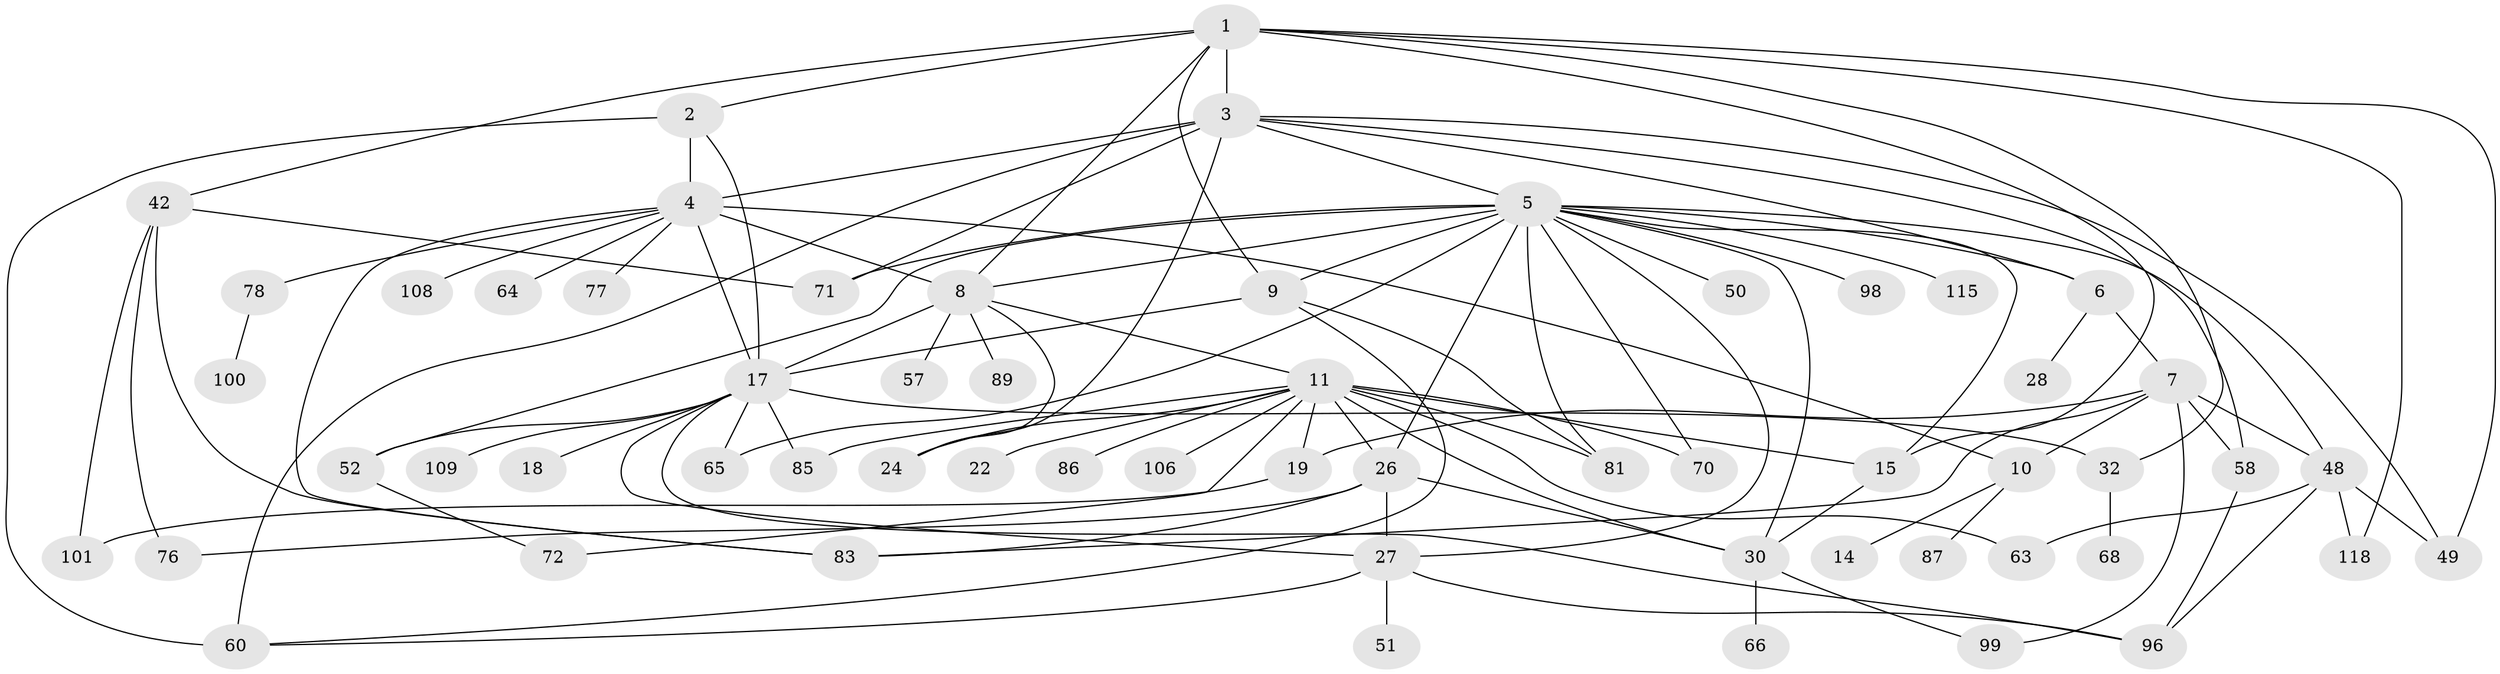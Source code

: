 // original degree distribution, {9: 0.025210084033613446, 5: 0.05042016806722689, 7: 0.03361344537815126, 4: 0.12605042016806722, 8: 0.025210084033613446, 6: 0.01680672268907563, 1: 0.24369747899159663, 3: 0.2184873949579832, 2: 0.2605042016806723}
// Generated by graph-tools (version 1.1) at 2025/13/03/09/25 04:13:21]
// undirected, 59 vertices, 106 edges
graph export_dot {
graph [start="1"]
  node [color=gray90,style=filled];
  1;
  2;
  3 [super="+21"];
  4 [super="+41"];
  5 [super="+44+13"];
  6;
  7 [super="+40"];
  8 [super="+53+43"];
  9 [super="+25+95"];
  10;
  11 [super="+84+38+12+23+45"];
  14;
  15 [super="+20"];
  17 [super="+37+39+73"];
  18 [super="+90"];
  19;
  22;
  24 [super="+91+34+29"];
  26 [super="+31+103+88+105"];
  27 [super="+36"];
  28 [super="+119"];
  30 [super="+35+80"];
  32;
  42;
  48 [super="+56"];
  49;
  50 [super="+55"];
  51;
  52 [super="+94"];
  57 [super="+74"];
  58;
  60 [super="+69"];
  63;
  64;
  65;
  66;
  68;
  70;
  71 [super="+110"];
  72;
  76;
  77;
  78;
  81;
  83 [super="+97"];
  85;
  86;
  87;
  89;
  96 [super="+117"];
  98;
  99;
  100;
  101 [super="+104"];
  106;
  108;
  109;
  115;
  118;
  1 -- 2;
  1 -- 3;
  1 -- 8;
  1 -- 9;
  1 -- 32;
  1 -- 42;
  1 -- 15;
  1 -- 118;
  1 -- 49;
  2 -- 60;
  2 -- 17;
  2 -- 4 [weight=2];
  3 -- 4 [weight=2];
  3 -- 5 [weight=2];
  3 -- 6;
  3 -- 49;
  3 -- 71;
  3 -- 58;
  3 -- 60 [weight=2];
  3 -- 24;
  4 -- 64;
  4 -- 78;
  4 -- 8 [weight=2];
  4 -- 10;
  4 -- 108;
  4 -- 77;
  4 -- 17;
  4 -- 83;
  5 -- 15;
  5 -- 71;
  5 -- 65;
  5 -- 50;
  5 -- 70;
  5 -- 48;
  5 -- 98;
  5 -- 6;
  5 -- 8;
  5 -- 9 [weight=2];
  5 -- 81;
  5 -- 115;
  5 -- 52;
  5 -- 27;
  5 -- 30;
  5 -- 26;
  6 -- 7;
  6 -- 28;
  7 -- 10;
  7 -- 19;
  7 -- 48;
  7 -- 58;
  7 -- 99;
  7 -- 83;
  8 -- 11;
  8 -- 17;
  8 -- 24;
  8 -- 89;
  8 -- 57;
  9 -- 17;
  9 -- 60;
  9 -- 81;
  10 -- 14;
  10 -- 87;
  11 -- 22;
  11 -- 30;
  11 -- 86;
  11 -- 81;
  11 -- 63;
  11 -- 15;
  11 -- 70 [weight=2];
  11 -- 72;
  11 -- 106;
  11 -- 19;
  11 -- 85;
  11 -- 24;
  11 -- 26 [weight=3];
  15 -- 30;
  17 -- 18;
  17 -- 27;
  17 -- 52;
  17 -- 65;
  17 -- 96;
  17 -- 109;
  17 -- 32;
  17 -- 85;
  19 -- 101;
  26 -- 76;
  26 -- 30;
  26 -- 83;
  26 -- 27;
  27 -- 51;
  27 -- 96;
  27 -- 60;
  30 -- 99;
  30 -- 66;
  32 -- 68;
  42 -- 76;
  42 -- 71;
  42 -- 83;
  42 -- 101;
  48 -- 49;
  48 -- 96;
  48 -- 118;
  48 -- 63;
  52 -- 72;
  58 -- 96;
  78 -- 100;
}
